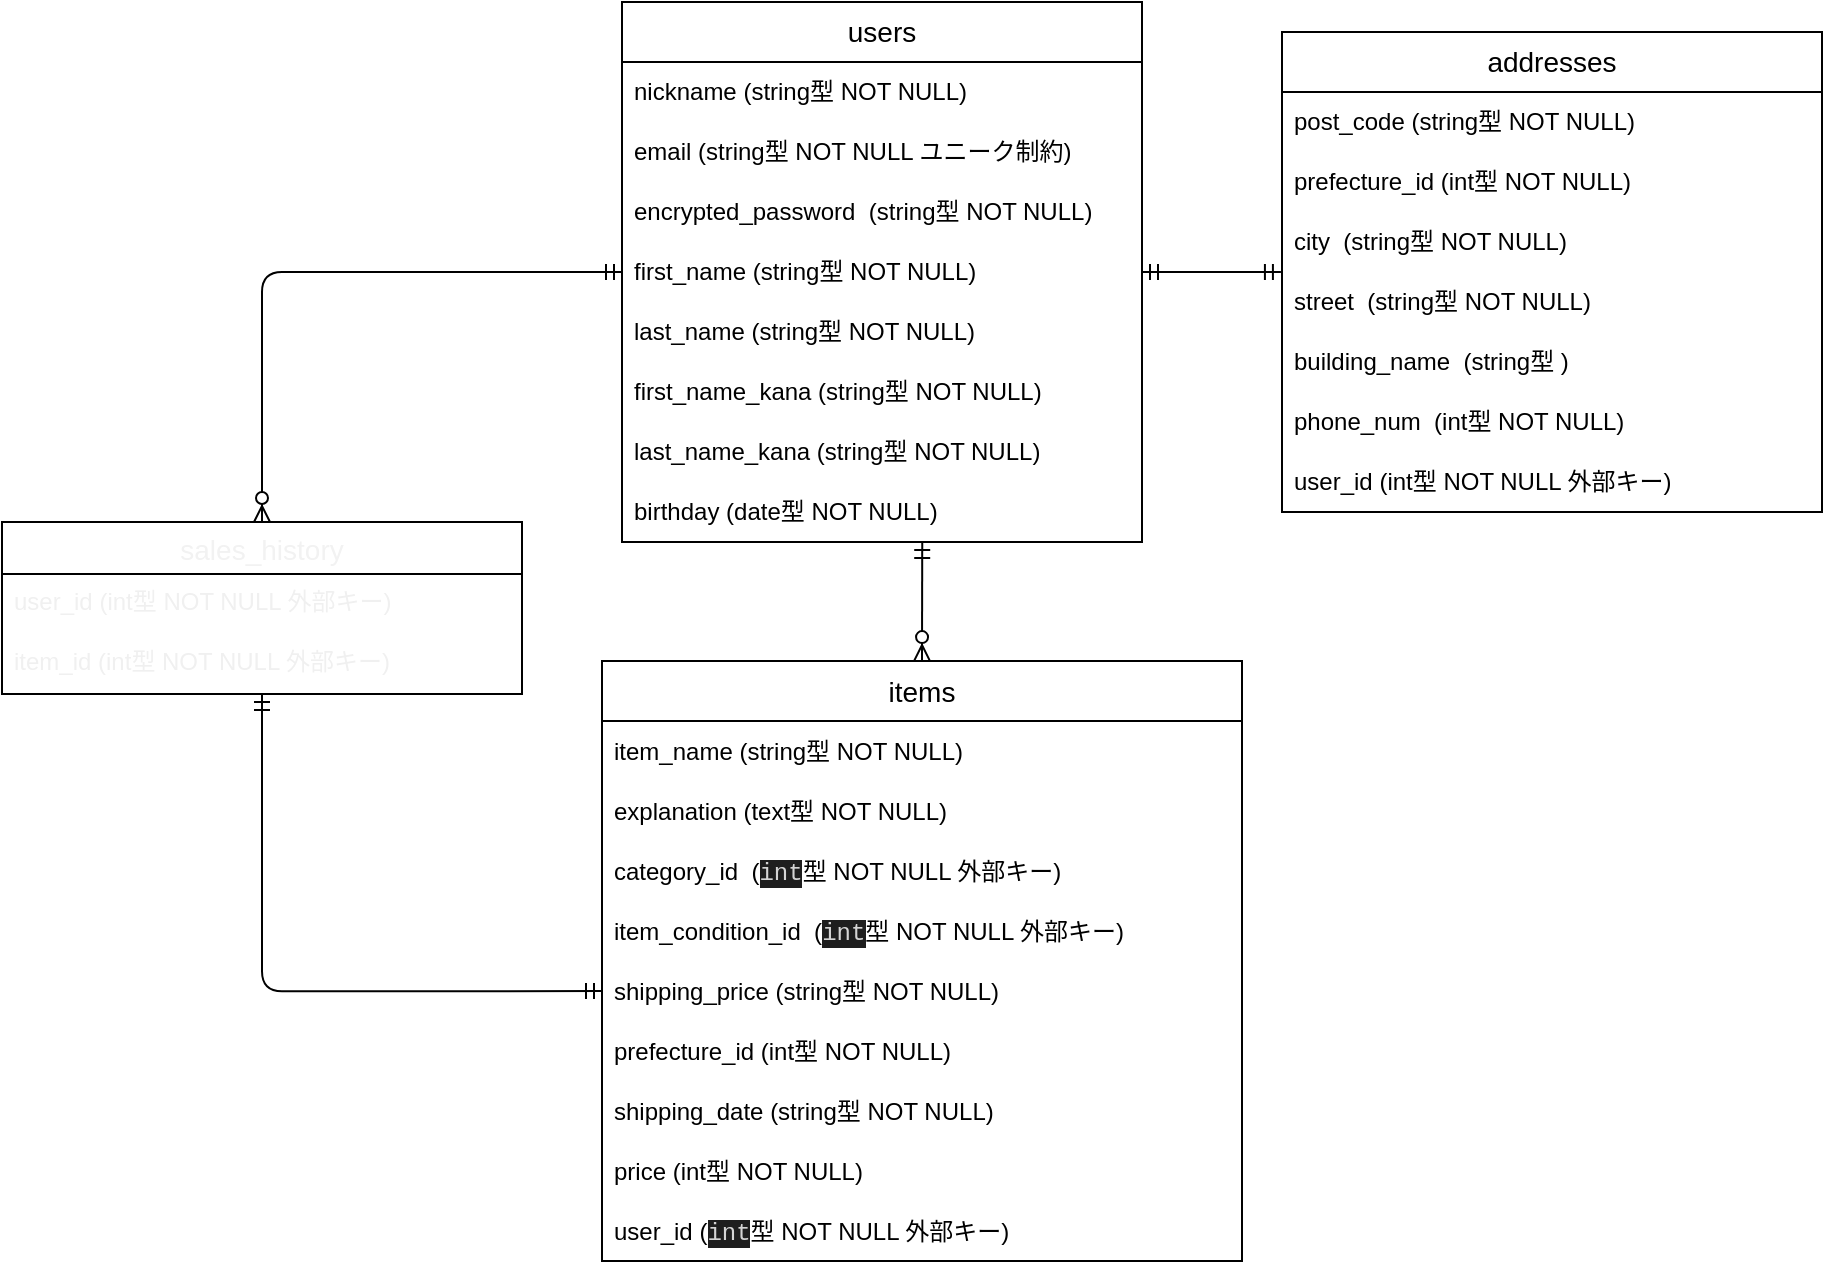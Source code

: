 <mxfile>
    <diagram id="2JOnac3cLkm2V2njsAWX" name="Page-1">
        <mxGraphModel dx="1058" dy="740" grid="1" gridSize="10" guides="1" tooltips="1" connect="1" arrows="1" fold="1" page="1" pageScale="1" pageWidth="1654" pageHeight="1169" math="0" shadow="0">
            <root>
                <mxCell id="0"/>
                <mxCell id="1" parent="0"/>
                <mxCell id="30mw-3qFhg8Q6IXHA27u-4" value="&lt;font style=&quot;font-size: 14px;&quot;&gt;users&lt;/font&gt;" style="swimlane;fontStyle=0;childLayout=stackLayout;horizontal=1;startSize=30;horizontalStack=0;resizeParent=1;resizeParentMax=0;resizeLast=0;collapsible=1;marginBottom=0;whiteSpace=wrap;html=1;" vertex="1" parent="1">
                    <mxGeometry x="450" y="180" width="260" height="270" as="geometry">
                        <mxRectangle x="30" y="310" width="80" height="30" as="alternateBounds"/>
                    </mxGeometry>
                </mxCell>
                <mxCell id="30mw-3qFhg8Q6IXHA27u-5" value="nickname&amp;nbsp;(string型 NOT NULL)" style="text;strokeColor=none;fillColor=none;align=left;verticalAlign=middle;spacingLeft=4;spacingRight=4;overflow=hidden;points=[[0,0.5],[1,0.5]];portConstraint=eastwest;rotatable=0;whiteSpace=wrap;html=1;" vertex="1" parent="30mw-3qFhg8Q6IXHA27u-4">
                    <mxGeometry y="30" width="260" height="30" as="geometry"/>
                </mxCell>
                <mxCell id="30mw-3qFhg8Q6IXHA27u-6" value="email&amp;nbsp;(string型 NOT NULL ユニーク制約)" style="text;strokeColor=none;fillColor=none;align=left;verticalAlign=middle;spacingLeft=4;spacingRight=4;overflow=hidden;points=[[0,0.5],[1,0.5]];portConstraint=eastwest;rotatable=0;whiteSpace=wrap;html=1;" vertex="1" parent="30mw-3qFhg8Q6IXHA27u-4">
                    <mxGeometry y="60" width="260" height="30" as="geometry"/>
                </mxCell>
                <mxCell id="30mw-3qFhg8Q6IXHA27u-7" value="encrypted_password&amp;nbsp;&amp;nbsp;(string型 NOT NULL)" style="text;strokeColor=none;fillColor=none;align=left;verticalAlign=middle;spacingLeft=4;spacingRight=4;overflow=hidden;points=[[0,0.5],[1,0.5]];portConstraint=eastwest;rotatable=0;whiteSpace=wrap;html=1;" vertex="1" parent="30mw-3qFhg8Q6IXHA27u-4">
                    <mxGeometry y="90" width="260" height="30" as="geometry"/>
                </mxCell>
                <mxCell id="30mw-3qFhg8Q6IXHA27u-18" value="first_name&amp;nbsp;(string型 NOT NULL)" style="text;strokeColor=none;fillColor=none;align=left;verticalAlign=middle;spacingLeft=4;spacingRight=4;overflow=hidden;points=[[0,0.5],[1,0.5]];portConstraint=eastwest;rotatable=0;whiteSpace=wrap;html=1;" vertex="1" parent="30mw-3qFhg8Q6IXHA27u-4">
                    <mxGeometry y="120" width="260" height="30" as="geometry"/>
                </mxCell>
                <mxCell id="30mw-3qFhg8Q6IXHA27u-17" value="last_name&amp;nbsp;(string型 NOT NULL)" style="text;strokeColor=none;fillColor=none;align=left;verticalAlign=middle;spacingLeft=4;spacingRight=4;overflow=hidden;points=[[0,0.5],[1,0.5]];portConstraint=eastwest;rotatable=0;whiteSpace=wrap;html=1;" vertex="1" parent="30mw-3qFhg8Q6IXHA27u-4">
                    <mxGeometry y="150" width="260" height="30" as="geometry"/>
                </mxCell>
                <mxCell id="30mw-3qFhg8Q6IXHA27u-16" value="first_name_kana&amp;nbsp;(string型 NOT NULL)" style="text;strokeColor=none;fillColor=none;align=left;verticalAlign=middle;spacingLeft=4;spacingRight=4;overflow=hidden;points=[[0,0.5],[1,0.5]];portConstraint=eastwest;rotatable=0;whiteSpace=wrap;html=1;" vertex="1" parent="30mw-3qFhg8Q6IXHA27u-4">
                    <mxGeometry y="180" width="260" height="30" as="geometry"/>
                </mxCell>
                <mxCell id="30mw-3qFhg8Q6IXHA27u-14" value="last_name_kana&amp;nbsp;(string型 NOT NULL)" style="text;strokeColor=none;fillColor=none;align=left;verticalAlign=middle;spacingLeft=4;spacingRight=4;overflow=hidden;points=[[0,0.5],[1,0.5]];portConstraint=eastwest;rotatable=0;whiteSpace=wrap;html=1;" vertex="1" parent="30mw-3qFhg8Q6IXHA27u-4">
                    <mxGeometry y="210" width="260" height="30" as="geometry"/>
                </mxCell>
                <mxCell id="30mw-3qFhg8Q6IXHA27u-13" value="birthday&amp;nbsp;(date型 NOT NULL)" style="text;strokeColor=none;fillColor=none;align=left;verticalAlign=middle;spacingLeft=4;spacingRight=4;overflow=hidden;points=[[0,0.5],[1,0.5]];portConstraint=eastwest;rotatable=0;whiteSpace=wrap;html=1;" vertex="1" parent="30mw-3qFhg8Q6IXHA27u-4">
                    <mxGeometry y="240" width="260" height="30" as="geometry"/>
                </mxCell>
                <mxCell id="30mw-3qFhg8Q6IXHA27u-42" value="&lt;font style=&quot;font-size: 14px;&quot;&gt;addresses&lt;/font&gt;" style="swimlane;fontStyle=0;childLayout=stackLayout;horizontal=1;startSize=30;horizontalStack=0;resizeParent=1;resizeParentMax=0;resizeLast=0;collapsible=1;marginBottom=0;whiteSpace=wrap;html=1;" vertex="1" parent="1">
                    <mxGeometry x="780" y="195" width="270" height="240" as="geometry"/>
                </mxCell>
                <mxCell id="30mw-3qFhg8Q6IXHA27u-43" value="post_code (string型 NOT NULL)" style="text;strokeColor=none;fillColor=none;align=left;verticalAlign=middle;spacingLeft=4;spacingRight=4;overflow=hidden;points=[[0,0.5],[1,0.5]];portConstraint=eastwest;rotatable=0;whiteSpace=wrap;html=1;" vertex="1" parent="30mw-3qFhg8Q6IXHA27u-42">
                    <mxGeometry y="30" width="270" height="30" as="geometry"/>
                </mxCell>
                <mxCell id="30mw-3qFhg8Q6IXHA27u-44" value="prefecture_id (int型 NOT NULL)" style="text;strokeColor=none;fillColor=none;align=left;verticalAlign=middle;spacingLeft=4;spacingRight=4;overflow=hidden;points=[[0,0.5],[1,0.5]];portConstraint=eastwest;rotatable=0;whiteSpace=wrap;html=1;" vertex="1" parent="30mw-3qFhg8Q6IXHA27u-42">
                    <mxGeometry y="60" width="270" height="30" as="geometry"/>
                </mxCell>
                <mxCell id="30mw-3qFhg8Q6IXHA27u-45" value="city&amp;nbsp;&amp;nbsp;(string型 NOT NULL)" style="text;strokeColor=none;fillColor=none;align=left;verticalAlign=middle;spacingLeft=4;spacingRight=4;overflow=hidden;points=[[0,0.5],[1,0.5]];portConstraint=eastwest;rotatable=0;whiteSpace=wrap;html=1;" vertex="1" parent="30mw-3qFhg8Q6IXHA27u-42">
                    <mxGeometry y="90" width="270" height="30" as="geometry"/>
                </mxCell>
                <mxCell id="30mw-3qFhg8Q6IXHA27u-46" value="street&amp;nbsp;&amp;nbsp;(string型 NOT NULL)" style="text;strokeColor=none;fillColor=none;align=left;verticalAlign=middle;spacingLeft=4;spacingRight=4;overflow=hidden;points=[[0,0.5],[1,0.5]];portConstraint=eastwest;rotatable=0;whiteSpace=wrap;html=1;" vertex="1" parent="30mw-3qFhg8Q6IXHA27u-42">
                    <mxGeometry y="120" width="270" height="30" as="geometry"/>
                </mxCell>
                <mxCell id="30mw-3qFhg8Q6IXHA27u-47" value="building_name&amp;nbsp; (string型 )" style="text;strokeColor=none;fillColor=none;align=left;verticalAlign=middle;spacingLeft=4;spacingRight=4;overflow=hidden;points=[[0,0.5],[1,0.5]];portConstraint=eastwest;rotatable=0;whiteSpace=wrap;html=1;" vertex="1" parent="30mw-3qFhg8Q6IXHA27u-42">
                    <mxGeometry y="150" width="270" height="30" as="geometry"/>
                </mxCell>
                <mxCell id="30mw-3qFhg8Q6IXHA27u-48" value="phone_num&amp;nbsp; (int型 NOT NULL)" style="text;strokeColor=none;fillColor=none;align=left;verticalAlign=middle;spacingLeft=4;spacingRight=4;overflow=hidden;points=[[0,0.5],[1,0.5]];portConstraint=eastwest;rotatable=0;whiteSpace=wrap;html=1;" vertex="1" parent="30mw-3qFhg8Q6IXHA27u-42">
                    <mxGeometry y="180" width="270" height="30" as="geometry"/>
                </mxCell>
                <mxCell id="30mw-3qFhg8Q6IXHA27u-51" value="user_id (int型 NOT NULL 外部キー)" style="text;strokeColor=none;fillColor=none;align=left;verticalAlign=middle;spacingLeft=4;spacingRight=4;overflow=hidden;points=[[0,0.5],[1,0.5]];portConstraint=eastwest;rotatable=0;whiteSpace=wrap;html=1;" vertex="1" parent="30mw-3qFhg8Q6IXHA27u-42">
                    <mxGeometry y="210" width="270" height="30" as="geometry"/>
                </mxCell>
                <mxCell id="30mw-3qFhg8Q6IXHA27u-20" value="&lt;font style=&quot;font-size: 14px;&quot;&gt;items&lt;/font&gt;" style="swimlane;fontStyle=0;childLayout=stackLayout;horizontal=1;startSize=30;horizontalStack=0;resizeParent=1;resizeParentMax=0;resizeLast=0;collapsible=1;marginBottom=0;whiteSpace=wrap;html=1;" vertex="1" parent="1">
                    <mxGeometry x="440" y="509.55" width="320" height="300" as="geometry"/>
                </mxCell>
                <mxCell id="30mw-3qFhg8Q6IXHA27u-22" value="item_name&amp;nbsp;(string型 NOT NULL)" style="text;strokeColor=none;fillColor=none;align=left;verticalAlign=middle;spacingLeft=4;spacingRight=4;overflow=hidden;points=[[0,0.5],[1,0.5]];portConstraint=eastwest;rotatable=0;whiteSpace=wrap;html=1;" vertex="1" parent="30mw-3qFhg8Q6IXHA27u-20">
                    <mxGeometry y="30" width="320" height="30" as="geometry"/>
                </mxCell>
                <mxCell id="30mw-3qFhg8Q6IXHA27u-28" value="explanation (text型 NOT NULL)" style="text;strokeColor=none;fillColor=none;align=left;verticalAlign=middle;spacingLeft=4;spacingRight=4;overflow=hidden;points=[[0,0.5],[1,0.5]];portConstraint=eastwest;rotatable=0;whiteSpace=wrap;html=1;" vertex="1" parent="30mw-3qFhg8Q6IXHA27u-20">
                    <mxGeometry y="60" width="320" height="30" as="geometry"/>
                </mxCell>
                <mxCell id="30mw-3qFhg8Q6IXHA27u-29" value="category_id&amp;nbsp;&amp;nbsp;(&lt;span style=&quot;background-color: rgb(30, 30, 30); color: rgb(212, 212, 212); font-family: Menlo, Monaco, &amp;quot;Courier New&amp;quot;, monospace;&quot;&gt;int&lt;/span&gt;&lt;span style=&quot;background-color: initial;&quot;&gt;型 NOT NULL 外部キー)&lt;/span&gt;" style="text;strokeColor=none;fillColor=none;align=left;verticalAlign=middle;spacingLeft=4;spacingRight=4;overflow=hidden;points=[[0,0.5],[1,0.5]];portConstraint=eastwest;rotatable=0;whiteSpace=wrap;html=1;" vertex="1" parent="30mw-3qFhg8Q6IXHA27u-20">
                    <mxGeometry y="90" width="320" height="30" as="geometry"/>
                </mxCell>
                <mxCell id="30mw-3qFhg8Q6IXHA27u-27" value="item_condition_id&amp;nbsp;&amp;nbsp;(&lt;span style=&quot;background-color: rgb(30, 30, 30); color: rgb(212, 212, 212); font-family: Menlo, Monaco, &amp;quot;Courier New&amp;quot;, monospace;&quot;&gt;int&lt;/span&gt;&lt;span style=&quot;background-color: initial;&quot;&gt;型 NOT NULL 外部キー)&lt;/span&gt;" style="text;strokeColor=none;fillColor=none;align=left;verticalAlign=middle;spacingLeft=4;spacingRight=4;overflow=hidden;points=[[0,0.5],[1,0.5]];portConstraint=eastwest;rotatable=0;whiteSpace=wrap;html=1;" vertex="1" parent="30mw-3qFhg8Q6IXHA27u-20">
                    <mxGeometry y="120" width="320" height="30" as="geometry"/>
                </mxCell>
                <mxCell id="30mw-3qFhg8Q6IXHA27u-26" value="shipping_price&amp;nbsp;(string型 NOT NULL)" style="text;strokeColor=none;fillColor=none;align=left;verticalAlign=middle;spacingLeft=4;spacingRight=4;overflow=hidden;points=[[0,0.5],[1,0.5]];portConstraint=eastwest;rotatable=0;whiteSpace=wrap;html=1;" vertex="1" parent="30mw-3qFhg8Q6IXHA27u-20">
                    <mxGeometry y="150" width="320" height="30" as="geometry"/>
                </mxCell>
                <mxCell id="30mw-3qFhg8Q6IXHA27u-25" value="prefecture_id (int型 NOT NULL)" style="text;strokeColor=none;fillColor=none;align=left;verticalAlign=middle;spacingLeft=4;spacingRight=4;overflow=hidden;points=[[0,0.5],[1,0.5]];portConstraint=eastwest;rotatable=0;whiteSpace=wrap;html=1;" vertex="1" parent="30mw-3qFhg8Q6IXHA27u-20">
                    <mxGeometry y="180" width="320" height="30" as="geometry"/>
                </mxCell>
                <mxCell id="30mw-3qFhg8Q6IXHA27u-24" value="shipping_date&amp;nbsp;(string型 NOT NULL)" style="text;strokeColor=none;fillColor=none;align=left;verticalAlign=middle;spacingLeft=4;spacingRight=4;overflow=hidden;points=[[0,0.5],[1,0.5]];portConstraint=eastwest;rotatable=0;whiteSpace=wrap;html=1;" vertex="1" parent="30mw-3qFhg8Q6IXHA27u-20">
                    <mxGeometry y="210" width="320" height="30" as="geometry"/>
                </mxCell>
                <mxCell id="30mw-3qFhg8Q6IXHA27u-30" value="price&amp;nbsp;(int型 NOT NULL)" style="text;strokeColor=none;fillColor=none;align=left;verticalAlign=middle;spacingLeft=4;spacingRight=4;overflow=hidden;points=[[0,0.5],[1,0.5]];portConstraint=eastwest;rotatable=0;whiteSpace=wrap;html=1;" vertex="1" parent="30mw-3qFhg8Q6IXHA27u-20">
                    <mxGeometry y="240" width="320" height="30" as="geometry"/>
                </mxCell>
                <mxCell id="30mw-3qFhg8Q6IXHA27u-542" value="user_id (&lt;span style=&quot;background-color: rgb(30, 30, 30); color: rgb(212, 212, 212); font-family: Menlo, Monaco, &amp;quot;Courier New&amp;quot;, monospace;&quot;&gt;int&lt;/span&gt;&lt;span style=&quot;background-color: initial;&quot;&gt;型 NOT NULL 外部キー)&lt;/span&gt;" style="text;strokeColor=none;fillColor=none;align=left;verticalAlign=middle;spacingLeft=4;spacingRight=4;overflow=hidden;points=[[0,0.5],[1,0.5]];portConstraint=eastwest;rotatable=0;whiteSpace=wrap;html=1;" vertex="1" parent="30mw-3qFhg8Q6IXHA27u-20">
                    <mxGeometry y="270" width="320" height="30" as="geometry"/>
                </mxCell>
                <mxCell id="30mw-3qFhg8Q6IXHA27u-97" value="" style="fontSize=12;html=1;endArrow=ERzeroToMany;startArrow=ERmandOne;exitX=0.462;exitY=1.01;exitDx=0;exitDy=0;exitPerimeter=0;entryX=0.5;entryY=0;entryDx=0;entryDy=0;" edge="1" parent="1" target="30mw-3qFhg8Q6IXHA27u-20">
                    <mxGeometry width="100" height="100" relative="1" as="geometry">
                        <mxPoint x="600.12" y="450.0" as="sourcePoint"/>
                        <mxPoint x="597" y="509.55" as="targetPoint"/>
                    </mxGeometry>
                </mxCell>
                <mxCell id="30mw-3qFhg8Q6IXHA27u-104" value="" style="fontSize=12;html=1;endArrow=ERmandOne;startArrow=ERmandOne;exitX=1;exitY=0.5;exitDx=0;exitDy=0;entryX=-0.002;entryY=0;entryDx=0;entryDy=0;entryPerimeter=0;" edge="1" parent="1" source="30mw-3qFhg8Q6IXHA27u-18" target="30mw-3qFhg8Q6IXHA27u-46">
                    <mxGeometry width="100" height="100" relative="1" as="geometry">
                        <mxPoint x="420" y="600" as="sourcePoint"/>
                        <mxPoint x="580" y="500" as="targetPoint"/>
                    </mxGeometry>
                </mxCell>
                <mxCell id="30mw-3qFhg8Q6IXHA27u-538" value="sales_history" style="swimlane;fontStyle=0;childLayout=stackLayout;horizontal=1;startSize=26;horizontalStack=0;resizeParent=1;resizeParentMax=0;resizeLast=0;collapsible=1;marginBottom=0;align=center;fontSize=14;fontColor=#F2F2F2;" vertex="1" parent="1">
                    <mxGeometry x="140" y="440" width="260" height="86" as="geometry"/>
                </mxCell>
                <mxCell id="30mw-3qFhg8Q6IXHA27u-540" value="user_id (int型 NOT NULL 外部キー)" style="text;strokeColor=none;fillColor=none;spacingLeft=4;spacingRight=4;overflow=hidden;rotatable=0;points=[[0,0.5],[1,0.5]];portConstraint=eastwest;fontSize=12;fontColor=#F0F0F0;" vertex="1" parent="30mw-3qFhg8Q6IXHA27u-538">
                    <mxGeometry y="26" width="260" height="30" as="geometry"/>
                </mxCell>
                <mxCell id="30mw-3qFhg8Q6IXHA27u-539" value="item_id (int型 NOT NULL 外部キー)" style="text;strokeColor=none;fillColor=none;spacingLeft=4;spacingRight=4;overflow=hidden;rotatable=0;points=[[0,0.5],[1,0.5]];portConstraint=eastwest;fontSize=12;fontColor=#F0F0F0;" vertex="1" parent="30mw-3qFhg8Q6IXHA27u-538">
                    <mxGeometry y="56" width="260" height="30" as="geometry"/>
                </mxCell>
                <mxCell id="30mw-3qFhg8Q6IXHA27u-543" value="" style="edgeStyle=orthogonalEdgeStyle;fontSize=12;html=1;endArrow=ERzeroToMany;startArrow=ERmandOne;fontColor=#F0F0F0;exitX=0;exitY=0.5;exitDx=0;exitDy=0;entryX=0.5;entryY=0;entryDx=0;entryDy=0;" edge="1" parent="1" source="30mw-3qFhg8Q6IXHA27u-18" target="30mw-3qFhg8Q6IXHA27u-538">
                    <mxGeometry width="100" height="100" relative="1" as="geometry">
                        <mxPoint x="620" y="610" as="sourcePoint"/>
                        <mxPoint x="340" y="430" as="targetPoint"/>
                        <Array as="points">
                            <mxPoint x="270" y="315"/>
                        </Array>
                    </mxGeometry>
                </mxCell>
                <mxCell id="30mw-3qFhg8Q6IXHA27u-545" value="" style="edgeStyle=orthogonalEdgeStyle;fontSize=12;html=1;endArrow=ERmandOne;startArrow=ERmandOne;fontColor=#F0F0F0;exitX=0;exitY=0.5;exitDx=0;exitDy=0;entryX=0.5;entryY=1;entryDx=0;entryDy=0;" edge="1" parent="1" source="30mw-3qFhg8Q6IXHA27u-26" target="30mw-3qFhg8Q6IXHA27u-538">
                    <mxGeometry width="100" height="100" relative="1" as="geometry">
                        <mxPoint x="210" y="650" as="sourcePoint"/>
                        <mxPoint x="270" y="530" as="targetPoint"/>
                        <Array as="points">
                            <mxPoint x="270" y="675"/>
                        </Array>
                    </mxGeometry>
                </mxCell>
            </root>
        </mxGraphModel>
    </diagram>
</mxfile>